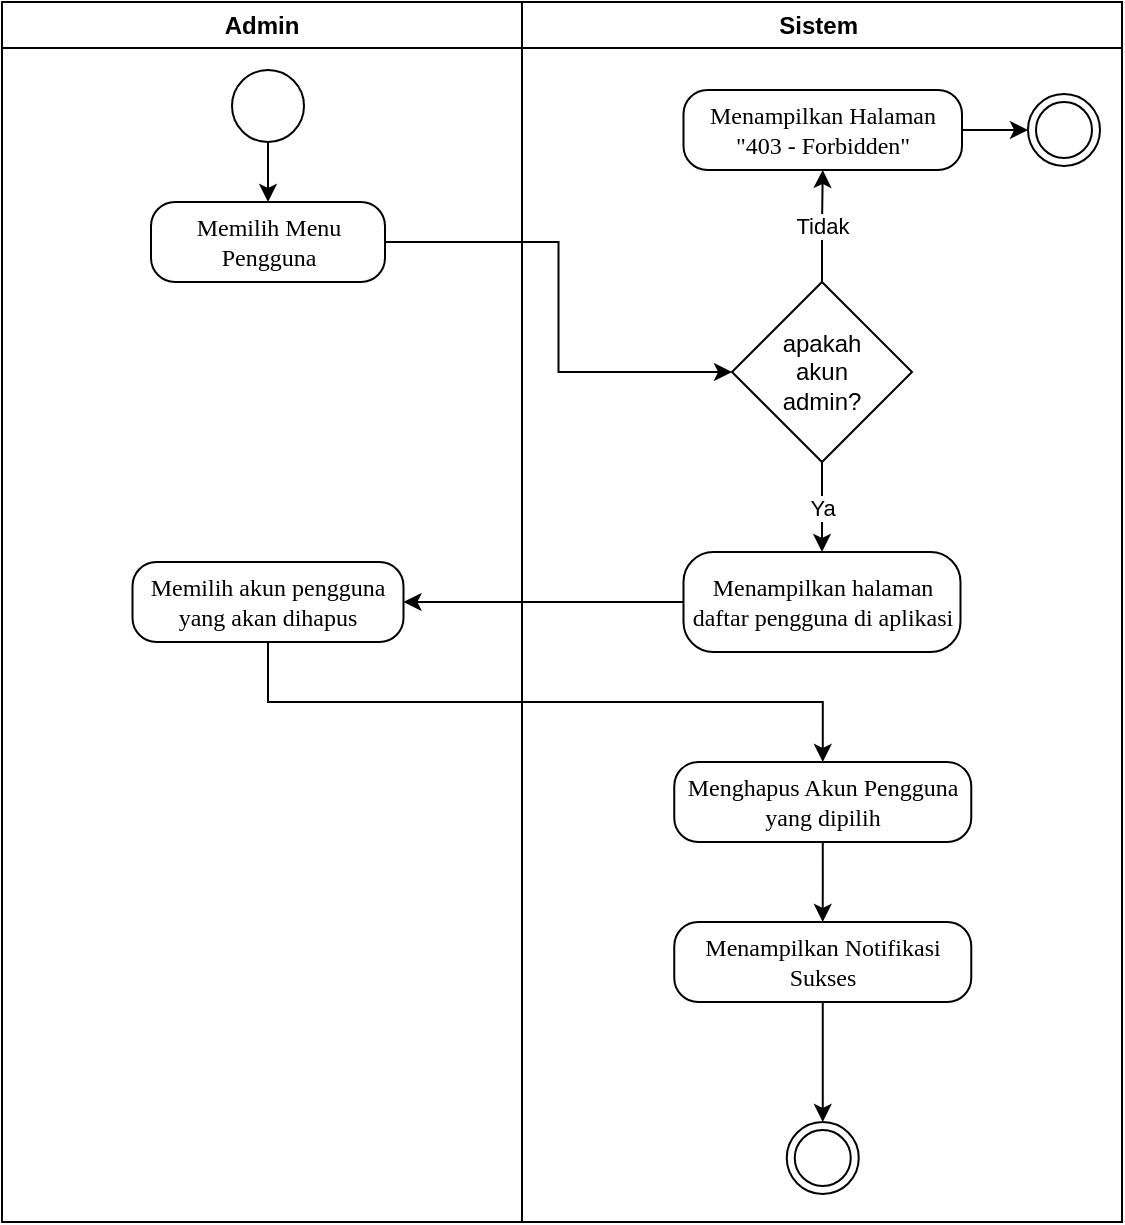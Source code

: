 <mxfile version="21.2.8" type="device">
  <diagram name="Page-1" id="gFpo_FOr5Dwt_9cwHydp">
    <mxGraphModel dx="954" dy="674" grid="1" gridSize="10" guides="1" tooltips="1" connect="1" arrows="1" fold="1" page="1" pageScale="1" pageWidth="850" pageHeight="1100" math="0" shadow="0">
      <root>
        <mxCell id="0" />
        <mxCell id="1" parent="0" />
        <mxCell id="JtAF3XfoLmpFIwlsZT2Y-1" value="Admin" style="swimlane;whiteSpace=wrap;html=1;" parent="1" vertex="1">
          <mxGeometry x="150" y="170" width="260" height="610" as="geometry" />
        </mxCell>
        <mxCell id="JtAF3XfoLmpFIwlsZT2Y-14" style="edgeStyle=orthogonalEdgeStyle;rounded=0;orthogonalLoop=1;jettySize=auto;html=1;exitX=0.5;exitY=1;exitDx=0;exitDy=0;entryX=0.5;entryY=0;entryDx=0;entryDy=0;" parent="JtAF3XfoLmpFIwlsZT2Y-1" source="JtAF3XfoLmpFIwlsZT2Y-3" target="JtAF3XfoLmpFIwlsZT2Y-4" edge="1">
          <mxGeometry relative="1" as="geometry" />
        </mxCell>
        <mxCell id="JtAF3XfoLmpFIwlsZT2Y-3" value="" style="ellipse;html=1;" parent="JtAF3XfoLmpFIwlsZT2Y-1" vertex="1">
          <mxGeometry x="115" y="34" width="36" height="36" as="geometry" />
        </mxCell>
        <mxCell id="JtAF3XfoLmpFIwlsZT2Y-4" value="&lt;font style=&quot;font-size: 12px;&quot; face=&quot;Times New Roman&quot;&gt;Memilih Menu Pengguna&lt;/font&gt;" style="rounded=1;whiteSpace=wrap;html=1;arcSize=30;" parent="JtAF3XfoLmpFIwlsZT2Y-1" vertex="1">
          <mxGeometry x="74.5" y="100" width="117" height="40" as="geometry" />
        </mxCell>
        <mxCell id="JtAF3XfoLmpFIwlsZT2Y-6" value="&lt;font face=&quot;Times New Roman&quot;&gt;Memilih akun pengguna yang akan dihapus&lt;/font&gt;" style="rounded=1;whiteSpace=wrap;html=1;arcSize=30;" parent="JtAF3XfoLmpFIwlsZT2Y-1" vertex="1">
          <mxGeometry x="65.25" y="280" width="135.5" height="40" as="geometry" />
        </mxCell>
        <mxCell id="JtAF3XfoLmpFIwlsZT2Y-2" value="Sistem&amp;nbsp;" style="swimlane;whiteSpace=wrap;html=1;" parent="1" vertex="1">
          <mxGeometry x="410" y="170" width="300" height="610" as="geometry" />
        </mxCell>
        <mxCell id="JtAF3XfoLmpFIwlsZT2Y-5" value="&lt;font style=&quot;font-size: 12px;&quot; face=&quot;Times New Roman&quot;&gt;Menampilkan halaman daftar pengguna di aplikasi&lt;/font&gt;" style="rounded=1;whiteSpace=wrap;html=1;arcSize=30;" parent="JtAF3XfoLmpFIwlsZT2Y-2" vertex="1">
          <mxGeometry x="80.75" y="275" width="138.5" height="50" as="geometry" />
        </mxCell>
        <mxCell id="acUBiXBtNNW5MbfLnJTN-10" style="edgeStyle=orthogonalEdgeStyle;rounded=0;orthogonalLoop=1;jettySize=auto;html=1;exitX=1;exitY=0.5;exitDx=0;exitDy=0;entryX=0;entryY=0.5;entryDx=0;entryDy=0;" edge="1" parent="JtAF3XfoLmpFIwlsZT2Y-2" source="JtAF3XfoLmpFIwlsZT2Y-7" target="acUBiXBtNNW5MbfLnJTN-8">
          <mxGeometry relative="1" as="geometry" />
        </mxCell>
        <mxCell id="JtAF3XfoLmpFIwlsZT2Y-7" value="&lt;font face=&quot;Times New Roman&quot;&gt;Menampilkan Halaman&lt;br&gt;&quot;403 - Forbidden&quot;&lt;br&gt;&lt;/font&gt;" style="rounded=1;whiteSpace=wrap;html=1;arcSize=30;" parent="JtAF3XfoLmpFIwlsZT2Y-2" vertex="1">
          <mxGeometry x="80.75" y="44" width="139.25" height="40" as="geometry" />
        </mxCell>
        <mxCell id="JtAF3XfoLmpFIwlsZT2Y-31" style="edgeStyle=orthogonalEdgeStyle;rounded=0;orthogonalLoop=1;jettySize=auto;html=1;exitX=0.5;exitY=1;exitDx=0;exitDy=0;" parent="JtAF3XfoLmpFIwlsZT2Y-2" source="JtAF3XfoLmpFIwlsZT2Y-11" target="JtAF3XfoLmpFIwlsZT2Y-30" edge="1">
          <mxGeometry relative="1" as="geometry" />
        </mxCell>
        <mxCell id="JtAF3XfoLmpFIwlsZT2Y-11" value="&lt;font face=&quot;Times New Roman&quot;&gt;Menghapus Akun Pengguna yang dipilih&lt;/font&gt;" style="rounded=1;whiteSpace=wrap;html=1;arcSize=30;" parent="JtAF3XfoLmpFIwlsZT2Y-2" vertex="1">
          <mxGeometry x="76.13" y="380" width="148.5" height="40" as="geometry" />
        </mxCell>
        <mxCell id="acUBiXBtNNW5MbfLnJTN-12" style="edgeStyle=orthogonalEdgeStyle;rounded=0;orthogonalLoop=1;jettySize=auto;html=1;exitX=0.5;exitY=1;exitDx=0;exitDy=0;entryX=0.5;entryY=0;entryDx=0;entryDy=0;" edge="1" parent="JtAF3XfoLmpFIwlsZT2Y-2" source="JtAF3XfoLmpFIwlsZT2Y-30" target="JtAF3XfoLmpFIwlsZT2Y-13">
          <mxGeometry relative="1" as="geometry" />
        </mxCell>
        <mxCell id="JtAF3XfoLmpFIwlsZT2Y-30" value="&lt;font face=&quot;Times New Roman&quot;&gt;Menampilkan Notifikasi Sukses&lt;/font&gt;" style="rounded=1;whiteSpace=wrap;html=1;arcSize=30;" parent="JtAF3XfoLmpFIwlsZT2Y-2" vertex="1">
          <mxGeometry x="76.13" y="460" width="148.5" height="40" as="geometry" />
        </mxCell>
        <mxCell id="acUBiXBtNNW5MbfLnJTN-5" value="Ya" style="edgeStyle=orthogonalEdgeStyle;rounded=0;orthogonalLoop=1;jettySize=auto;html=1;exitX=0.5;exitY=1;exitDx=0;exitDy=0;entryX=0.5;entryY=0;entryDx=0;entryDy=0;" edge="1" parent="JtAF3XfoLmpFIwlsZT2Y-2" source="JtAF3XfoLmpFIwlsZT2Y-10" target="JtAF3XfoLmpFIwlsZT2Y-5">
          <mxGeometry relative="1" as="geometry" />
        </mxCell>
        <mxCell id="acUBiXBtNNW5MbfLnJTN-6" value="Tidak" style="edgeStyle=orthogonalEdgeStyle;rounded=0;orthogonalLoop=1;jettySize=auto;html=1;exitX=0.5;exitY=0;exitDx=0;exitDy=0;entryX=0.5;entryY=1;entryDx=0;entryDy=0;" edge="1" parent="JtAF3XfoLmpFIwlsZT2Y-2" source="JtAF3XfoLmpFIwlsZT2Y-10" target="JtAF3XfoLmpFIwlsZT2Y-7">
          <mxGeometry relative="1" as="geometry" />
        </mxCell>
        <mxCell id="JtAF3XfoLmpFIwlsZT2Y-10" value="apakah&lt;br&gt;akun&lt;br&gt;admin?" style="rhombus;whiteSpace=wrap;html=1;" parent="JtAF3XfoLmpFIwlsZT2Y-2" vertex="1">
          <mxGeometry x="105" y="140" width="90" height="90" as="geometry" />
        </mxCell>
        <mxCell id="acUBiXBtNNW5MbfLnJTN-8" value="" style="ellipse;html=1;shape=endState;" vertex="1" parent="JtAF3XfoLmpFIwlsZT2Y-2">
          <mxGeometry x="253" y="46" width="36" height="36" as="geometry" />
        </mxCell>
        <mxCell id="JtAF3XfoLmpFIwlsZT2Y-13" value="" style="ellipse;html=1;shape=endState;" parent="JtAF3XfoLmpFIwlsZT2Y-2" vertex="1">
          <mxGeometry x="132.38" y="560" width="36" height="36" as="geometry" />
        </mxCell>
        <mxCell id="acUBiXBtNNW5MbfLnJTN-4" style="edgeStyle=orthogonalEdgeStyle;rounded=0;orthogonalLoop=1;jettySize=auto;html=1;exitX=1;exitY=0.5;exitDx=0;exitDy=0;entryX=0;entryY=0.5;entryDx=0;entryDy=0;" edge="1" parent="1" source="JtAF3XfoLmpFIwlsZT2Y-4" target="JtAF3XfoLmpFIwlsZT2Y-10">
          <mxGeometry relative="1" as="geometry" />
        </mxCell>
        <mxCell id="acUBiXBtNNW5MbfLnJTN-7" style="edgeStyle=orthogonalEdgeStyle;rounded=0;orthogonalLoop=1;jettySize=auto;html=1;exitX=0;exitY=0.5;exitDx=0;exitDy=0;entryX=1;entryY=0.5;entryDx=0;entryDy=0;" edge="1" parent="1" source="JtAF3XfoLmpFIwlsZT2Y-5" target="JtAF3XfoLmpFIwlsZT2Y-6">
          <mxGeometry relative="1" as="geometry" />
        </mxCell>
        <mxCell id="acUBiXBtNNW5MbfLnJTN-11" style="edgeStyle=orthogonalEdgeStyle;rounded=0;orthogonalLoop=1;jettySize=auto;html=1;exitX=0.5;exitY=1;exitDx=0;exitDy=0;entryX=0.5;entryY=0;entryDx=0;entryDy=0;" edge="1" parent="1" source="JtAF3XfoLmpFIwlsZT2Y-6" target="JtAF3XfoLmpFIwlsZT2Y-11">
          <mxGeometry relative="1" as="geometry" />
        </mxCell>
      </root>
    </mxGraphModel>
  </diagram>
</mxfile>
